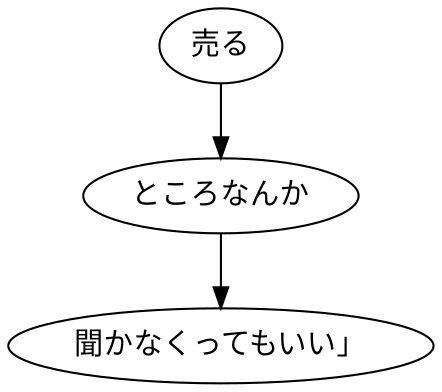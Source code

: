 digraph graph8140 {
	node0 [label="売る"];
	node1 [label="ところなんか"];
	node2 [label="聞かなくってもいい」"];
	node0 -> node1;
	node1 -> node2;
}
